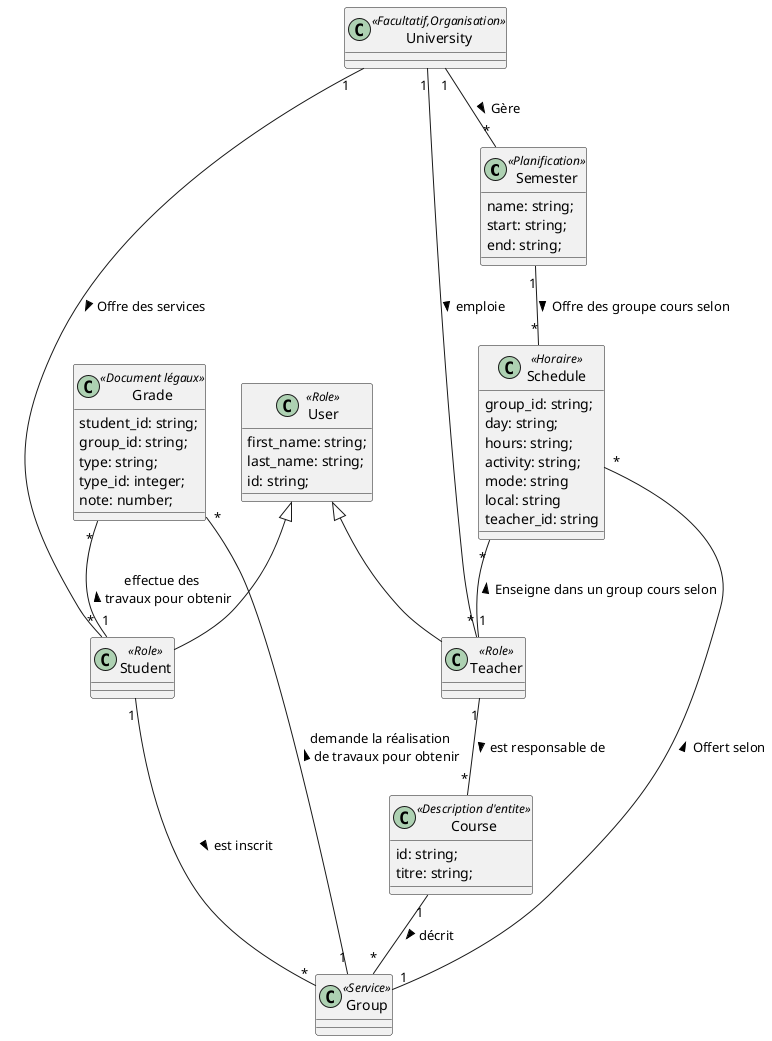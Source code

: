@startuml MDD

class Semester <<Planification>>  {
  name: string;
  start: string;
  end: string;
}
class User <<Role>> {
  first_name: string;
  last_name: string;
  id: string;
}

class Group <<Service>>

class Schedule <<Horaire>> {
  group_id: string;
  day: string;
  hours: string;
  activity: string;
  mode: string
  local: string
  teacher_id: string
}

 class Course <<Description d'entite>> {
  id: string;
  titre: string;
}

class Student <<Role>> extends User {
}

class Teacher <<Role>> extends User {
  
}

class Grade <<Document légaux>> {
  student_id: string;
  group_id: string;
  type: string;
  type_id: integer;
  note: number;
}

class University <<Facultatif,Organisation>>

Course "1" -- "*" Group : décrit >
Schedule "*" -- "1" Group : Offert selon <
Schedule "*" -- "1" Teacher : Enseigne dans un group cours selon <
Semester "1" -- "*" Schedule: Offre des groupe cours selon >
Grade "*" --  "1" Student: effectue des\n travaux pour obtenir <
Grade "*" -- "1" Group : demande la réalisation\nde travaux pour obtenir <
Teacher "1" -- "*" Course: est responsable de > 
Student "1" -- "*" Group : est inscrit >
University "1" -r- "*" Teacher: emploie >
University "1" -r- "*" Student: Offre des services >
University "1" -d- "*" Semester: Gère >

@enduml
